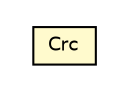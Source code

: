 #!/usr/local/bin/dot
#
# Class diagram 
# Generated by UMLGraph version R5_7_2-3-gee82a7 (http://www.umlgraph.org/)
#

digraph G {
	edge [fontname="Helvetica",fontsize=10,labelfontname="Helvetica",labelfontsize=10];
	node [fontname="Helvetica",fontsize=10,shape=plaintext];
	nodesep=0.25;
	ranksep=0.5;
	// com.st.st25sdk.Crc
	c4447 [label=<<table title="com.st.st25sdk.Crc" border="0" cellborder="1" cellspacing="0" cellpadding="2" port="p" bgcolor="lemonChiffon" href="./Crc.html">
		<tr><td><table border="0" cellspacing="0" cellpadding="1">
<tr><td align="center" balign="center"> Crc </td></tr>
		</table></td></tr>
		</table>>, URL="./Crc.html", fontname="Helvetica", fontcolor="black", fontsize=9.0];
}

